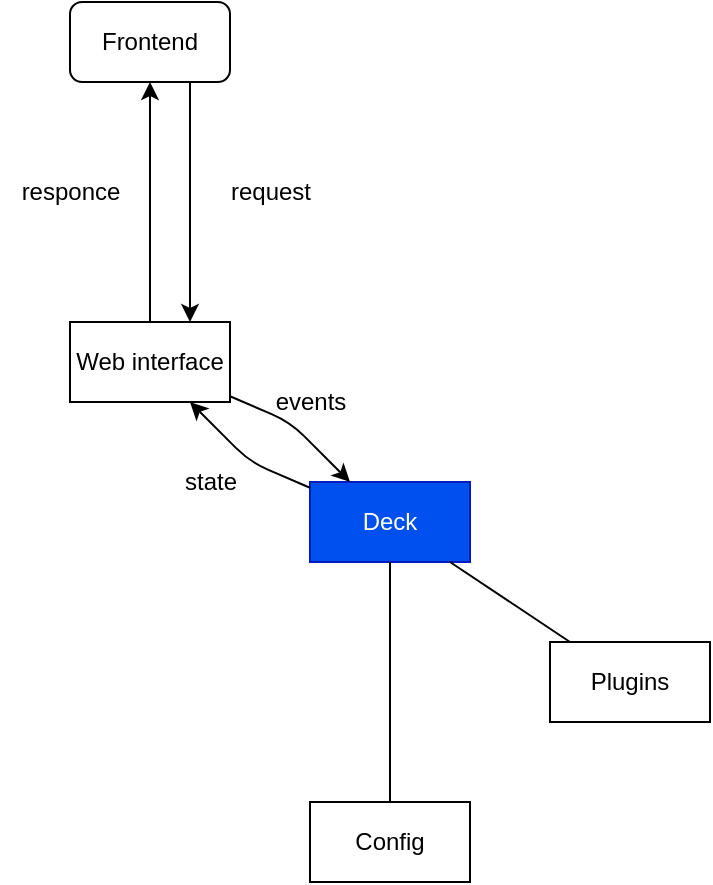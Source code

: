 <mxfile>
    <diagram id="ZyygWKpWmkW88z8v6iBf" name="Page-1">
        <mxGraphModel dx="777" dy="550" grid="1" gridSize="10" guides="1" tooltips="1" connect="1" arrows="1" fold="1" page="1" pageScale="1" pageWidth="850" pageHeight="1100" math="0" shadow="0">
            <root>
                <mxCell id="0"/>
                <mxCell id="1" parent="0"/>
                <mxCell id="2" value="Deck" style="whiteSpace=wrap;html=1;rounded=0;glass=0;shadow=0;fillColor=#0050ef;fontColor=#ffffff;strokeColor=#001DBC;" vertex="1" parent="1">
                    <mxGeometry x="360" y="520" width="80" height="40" as="geometry"/>
                </mxCell>
                <mxCell id="3" value="Plugins" style="whiteSpace=wrap;html=1;" vertex="1" parent="1">
                    <mxGeometry x="480" y="600" width="80" height="40" as="geometry"/>
                </mxCell>
                <mxCell id="4" value="Config" style="whiteSpace=wrap;html=1;" vertex="1" parent="1">
                    <mxGeometry x="360" y="680" width="80" height="40" as="geometry"/>
                </mxCell>
                <mxCell id="5" value="Web interface" style="whiteSpace=wrap;html=1;" vertex="1" parent="1">
                    <mxGeometry x="240" y="440" width="80" height="40" as="geometry"/>
                </mxCell>
                <mxCell id="7" value="Frontend" style="rounded=1;whiteSpace=wrap;html=1;" vertex="1" parent="1">
                    <mxGeometry x="240" y="280" width="80" height="40" as="geometry"/>
                </mxCell>
                <mxCell id="10" value="" style="edgeStyle=none;orthogonalLoop=1;jettySize=auto;html=1;endArrow=none;endFill=0;" edge="1" parent="1" source="4" target="2">
                    <mxGeometry width="80" relative="1" as="geometry">
                        <mxPoint x="390" y="530" as="sourcePoint"/>
                        <mxPoint x="350" y="490" as="targetPoint"/>
                        <Array as="points"/>
                    </mxGeometry>
                </mxCell>
                <mxCell id="11" value="" style="edgeStyle=none;orthogonalLoop=1;jettySize=auto;html=1;endArrow=none;endFill=0;" edge="1" parent="1" source="2" target="3">
                    <mxGeometry width="80" relative="1" as="geometry">
                        <mxPoint x="400" y="540" as="sourcePoint"/>
                        <mxPoint x="360" y="500" as="targetPoint"/>
                        <Array as="points"/>
                    </mxGeometry>
                </mxCell>
                <mxCell id="12" value="" style="endArrow=classic;html=1;exitX=0.75;exitY=1;exitDx=0;exitDy=0;entryX=0.75;entryY=0;entryDx=0;entryDy=0;" edge="1" parent="1" source="7" target="5">
                    <mxGeometry width="50" height="50" relative="1" as="geometry">
                        <mxPoint x="430" y="250" as="sourcePoint"/>
                        <mxPoint x="430" y="390" as="targetPoint"/>
                    </mxGeometry>
                </mxCell>
                <mxCell id="13" value="" style="endArrow=classic;html=1;exitX=0.5;exitY=0;exitDx=0;exitDy=0;entryX=0.5;entryY=1;entryDx=0;entryDy=0;" edge="1" parent="1" source="5" target="7">
                    <mxGeometry width="50" height="50" relative="1" as="geometry">
                        <mxPoint x="310" y="330" as="sourcePoint"/>
                        <mxPoint x="310" y="450" as="targetPoint"/>
                    </mxGeometry>
                </mxCell>
                <mxCell id="14" value="request" style="text;html=1;align=center;verticalAlign=middle;resizable=0;points=[];autosize=1;strokeColor=none;fillColor=none;" vertex="1" parent="1">
                    <mxGeometry x="310" y="360" width="60" height="30" as="geometry"/>
                </mxCell>
                <mxCell id="17" value="responce" style="text;html=1;align=center;verticalAlign=middle;resizable=0;points=[];autosize=1;strokeColor=none;fillColor=none;" vertex="1" parent="1">
                    <mxGeometry x="205" y="360" width="70" height="30" as="geometry"/>
                </mxCell>
                <mxCell id="18" value="" style="endArrow=classic;html=1;" edge="1" parent="1" source="5" target="2">
                    <mxGeometry width="50" height="50" relative="1" as="geometry">
                        <mxPoint x="340" y="560" as="sourcePoint"/>
                        <mxPoint x="390" y="510" as="targetPoint"/>
                        <Array as="points">
                            <mxPoint x="350" y="490"/>
                        </Array>
                    </mxGeometry>
                </mxCell>
                <mxCell id="19" value="" style="endArrow=classic;html=1;" edge="1" parent="1" source="2" target="5">
                    <mxGeometry width="50" height="50" relative="1" as="geometry">
                        <mxPoint x="340" y="560" as="sourcePoint"/>
                        <mxPoint x="390" y="510" as="targetPoint"/>
                        <Array as="points">
                            <mxPoint x="330" y="510"/>
                        </Array>
                    </mxGeometry>
                </mxCell>
                <mxCell id="20" value="events" style="text;html=1;align=center;verticalAlign=middle;resizable=0;points=[];autosize=1;strokeColor=none;fillColor=none;" vertex="1" parent="1">
                    <mxGeometry x="330" y="465" width="60" height="30" as="geometry"/>
                </mxCell>
                <mxCell id="21" value="state" style="text;html=1;align=center;verticalAlign=middle;resizable=0;points=[];autosize=1;strokeColor=none;fillColor=none;" vertex="1" parent="1">
                    <mxGeometry x="285" y="505" width="50" height="30" as="geometry"/>
                </mxCell>
            </root>
        </mxGraphModel>
    </diagram>
</mxfile>